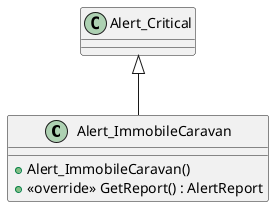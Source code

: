 @startuml
class Alert_ImmobileCaravan {
    + Alert_ImmobileCaravan()
    + <<override>> GetReport() : AlertReport
}
Alert_Critical <|-- Alert_ImmobileCaravan
@enduml
